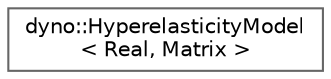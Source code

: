 digraph "Graphical Class Hierarchy"
{
 // LATEX_PDF_SIZE
  bgcolor="transparent";
  edge [fontname=Helvetica,fontsize=10,labelfontname=Helvetica,labelfontsize=10];
  node [fontname=Helvetica,fontsize=10,shape=box,height=0.2,width=0.4];
  rankdir="LR";
  Node0 [id="Node000000",label="dyno::HyperelasticityModel\l\< Real, Matrix \>",height=0.2,width=0.4,color="grey40", fillcolor="white", style="filled",URL="$classdyno_1_1_hyperelasticity_model.html",tooltip=" "];
}
